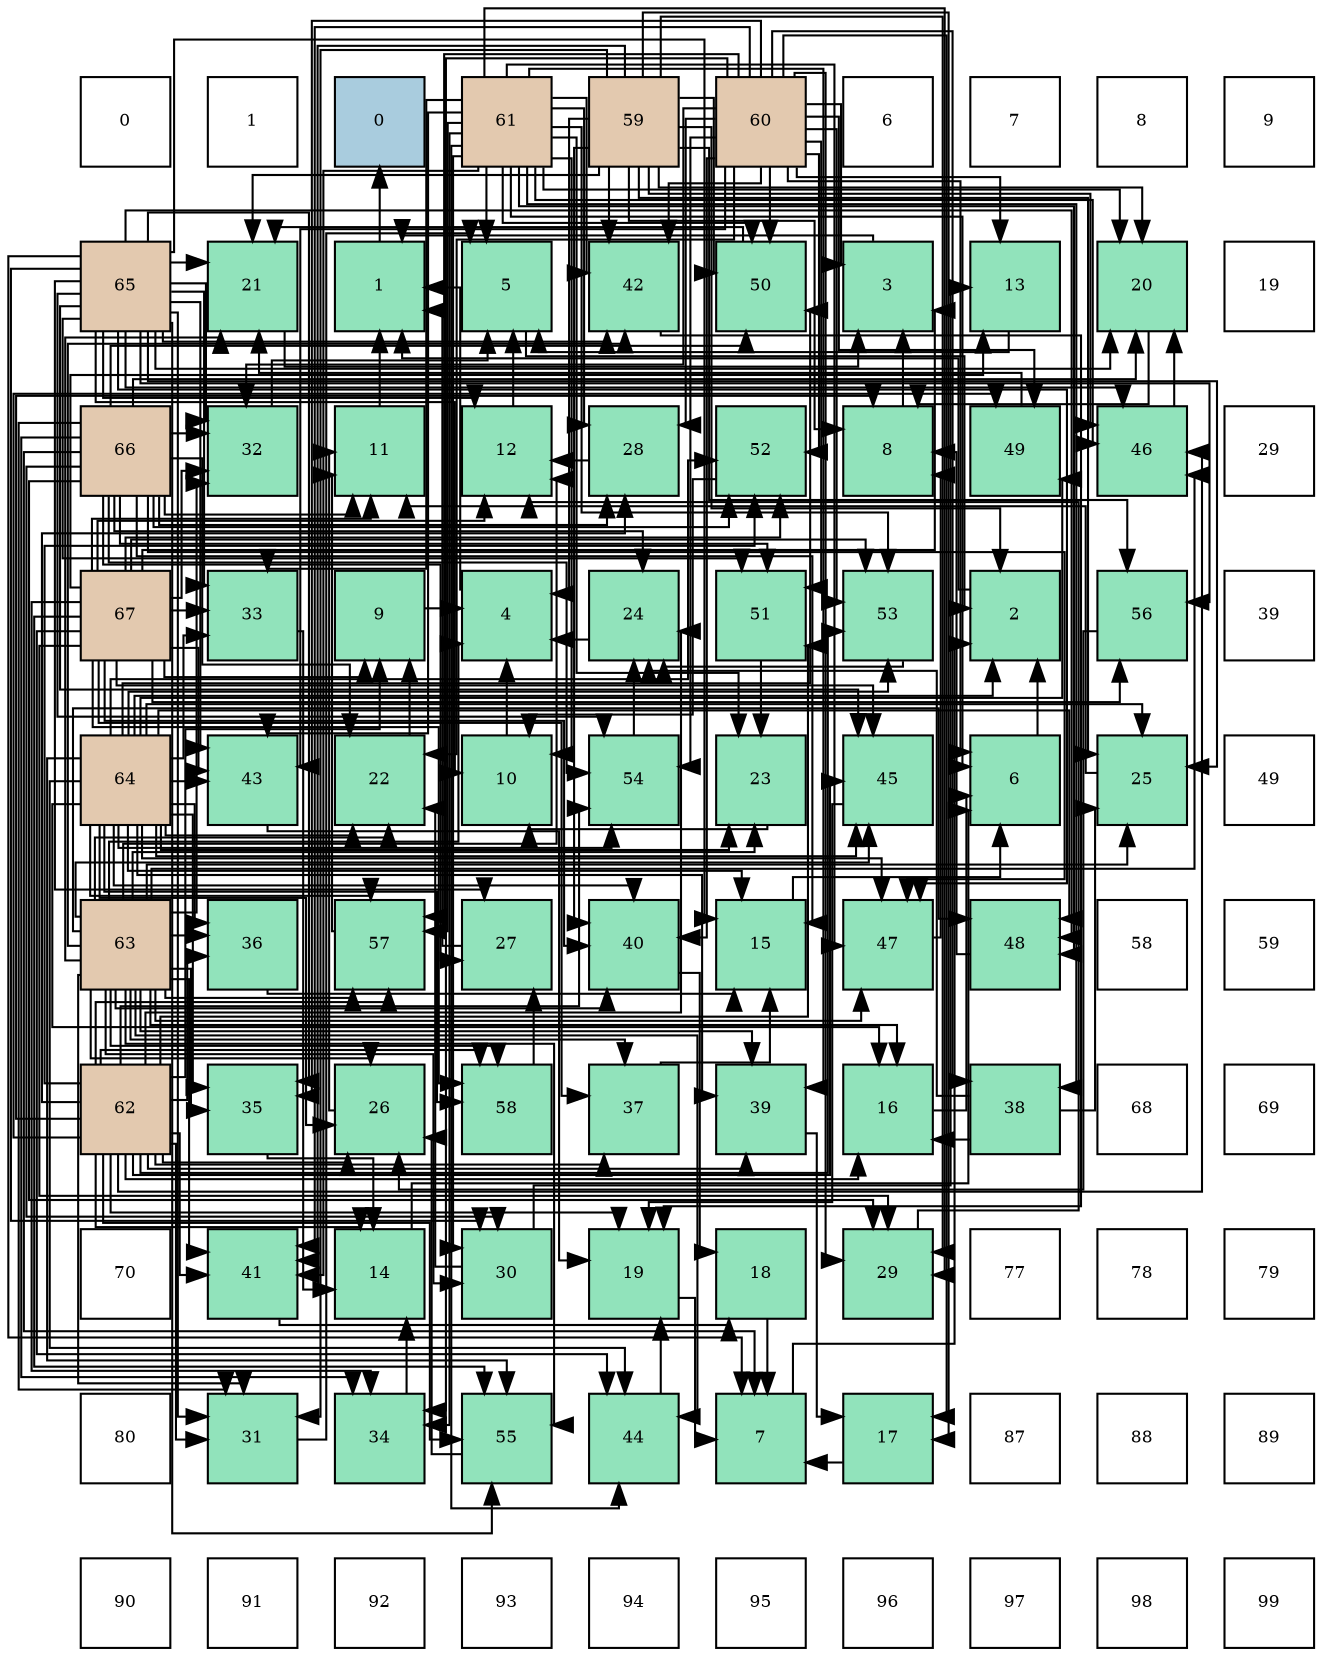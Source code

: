 digraph layout{
 rankdir=TB;
 splines=ortho;
 node [style=filled shape=square fixedsize=true width=0.6];
0[label="0", fontsize=8, fillcolor="#ffffff"];
1[label="1", fontsize=8, fillcolor="#ffffff"];
2[label="0", fontsize=8, fillcolor="#a9ccde"];
3[label="61", fontsize=8, fillcolor="#e3c9af"];
4[label="59", fontsize=8, fillcolor="#e3c9af"];
5[label="60", fontsize=8, fillcolor="#e3c9af"];
6[label="6", fontsize=8, fillcolor="#ffffff"];
7[label="7", fontsize=8, fillcolor="#ffffff"];
8[label="8", fontsize=8, fillcolor="#ffffff"];
9[label="9", fontsize=8, fillcolor="#ffffff"];
10[label="65", fontsize=8, fillcolor="#e3c9af"];
11[label="21", fontsize=8, fillcolor="#91e3bb"];
12[label="1", fontsize=8, fillcolor="#91e3bb"];
13[label="5", fontsize=8, fillcolor="#91e3bb"];
14[label="42", fontsize=8, fillcolor="#91e3bb"];
15[label="50", fontsize=8, fillcolor="#91e3bb"];
16[label="3", fontsize=8, fillcolor="#91e3bb"];
17[label="13", fontsize=8, fillcolor="#91e3bb"];
18[label="20", fontsize=8, fillcolor="#91e3bb"];
19[label="19", fontsize=8, fillcolor="#ffffff"];
20[label="66", fontsize=8, fillcolor="#e3c9af"];
21[label="32", fontsize=8, fillcolor="#91e3bb"];
22[label="11", fontsize=8, fillcolor="#91e3bb"];
23[label="12", fontsize=8, fillcolor="#91e3bb"];
24[label="28", fontsize=8, fillcolor="#91e3bb"];
25[label="52", fontsize=8, fillcolor="#91e3bb"];
26[label="8", fontsize=8, fillcolor="#91e3bb"];
27[label="49", fontsize=8, fillcolor="#91e3bb"];
28[label="46", fontsize=8, fillcolor="#91e3bb"];
29[label="29", fontsize=8, fillcolor="#ffffff"];
30[label="67", fontsize=8, fillcolor="#e3c9af"];
31[label="33", fontsize=8, fillcolor="#91e3bb"];
32[label="9", fontsize=8, fillcolor="#91e3bb"];
33[label="4", fontsize=8, fillcolor="#91e3bb"];
34[label="24", fontsize=8, fillcolor="#91e3bb"];
35[label="51", fontsize=8, fillcolor="#91e3bb"];
36[label="53", fontsize=8, fillcolor="#91e3bb"];
37[label="2", fontsize=8, fillcolor="#91e3bb"];
38[label="56", fontsize=8, fillcolor="#91e3bb"];
39[label="39", fontsize=8, fillcolor="#ffffff"];
40[label="64", fontsize=8, fillcolor="#e3c9af"];
41[label="43", fontsize=8, fillcolor="#91e3bb"];
42[label="22", fontsize=8, fillcolor="#91e3bb"];
43[label="10", fontsize=8, fillcolor="#91e3bb"];
44[label="54", fontsize=8, fillcolor="#91e3bb"];
45[label="23", fontsize=8, fillcolor="#91e3bb"];
46[label="45", fontsize=8, fillcolor="#91e3bb"];
47[label="6", fontsize=8, fillcolor="#91e3bb"];
48[label="25", fontsize=8, fillcolor="#91e3bb"];
49[label="49", fontsize=8, fillcolor="#ffffff"];
50[label="63", fontsize=8, fillcolor="#e3c9af"];
51[label="36", fontsize=8, fillcolor="#91e3bb"];
52[label="57", fontsize=8, fillcolor="#91e3bb"];
53[label="27", fontsize=8, fillcolor="#91e3bb"];
54[label="40", fontsize=8, fillcolor="#91e3bb"];
55[label="15", fontsize=8, fillcolor="#91e3bb"];
56[label="47", fontsize=8, fillcolor="#91e3bb"];
57[label="48", fontsize=8, fillcolor="#91e3bb"];
58[label="58", fontsize=8, fillcolor="#ffffff"];
59[label="59", fontsize=8, fillcolor="#ffffff"];
60[label="62", fontsize=8, fillcolor="#e3c9af"];
61[label="35", fontsize=8, fillcolor="#91e3bb"];
62[label="26", fontsize=8, fillcolor="#91e3bb"];
63[label="58", fontsize=8, fillcolor="#91e3bb"];
64[label="37", fontsize=8, fillcolor="#91e3bb"];
65[label="39", fontsize=8, fillcolor="#91e3bb"];
66[label="16", fontsize=8, fillcolor="#91e3bb"];
67[label="38", fontsize=8, fillcolor="#91e3bb"];
68[label="68", fontsize=8, fillcolor="#ffffff"];
69[label="69", fontsize=8, fillcolor="#ffffff"];
70[label="70", fontsize=8, fillcolor="#ffffff"];
71[label="41", fontsize=8, fillcolor="#91e3bb"];
72[label="14", fontsize=8, fillcolor="#91e3bb"];
73[label="30", fontsize=8, fillcolor="#91e3bb"];
74[label="19", fontsize=8, fillcolor="#91e3bb"];
75[label="18", fontsize=8, fillcolor="#91e3bb"];
76[label="29", fontsize=8, fillcolor="#91e3bb"];
77[label="77", fontsize=8, fillcolor="#ffffff"];
78[label="78", fontsize=8, fillcolor="#ffffff"];
79[label="79", fontsize=8, fillcolor="#ffffff"];
80[label="80", fontsize=8, fillcolor="#ffffff"];
81[label="31", fontsize=8, fillcolor="#91e3bb"];
82[label="34", fontsize=8, fillcolor="#91e3bb"];
83[label="55", fontsize=8, fillcolor="#91e3bb"];
84[label="44", fontsize=8, fillcolor="#91e3bb"];
85[label="7", fontsize=8, fillcolor="#91e3bb"];
86[label="17", fontsize=8, fillcolor="#91e3bb"];
87[label="87", fontsize=8, fillcolor="#ffffff"];
88[label="88", fontsize=8, fillcolor="#ffffff"];
89[label="89", fontsize=8, fillcolor="#ffffff"];
90[label="90", fontsize=8, fillcolor="#ffffff"];
91[label="91", fontsize=8, fillcolor="#ffffff"];
92[label="92", fontsize=8, fillcolor="#ffffff"];
93[label="93", fontsize=8, fillcolor="#ffffff"];
94[label="94", fontsize=8, fillcolor="#ffffff"];
95[label="95", fontsize=8, fillcolor="#ffffff"];
96[label="96", fontsize=8, fillcolor="#ffffff"];
97[label="97", fontsize=8, fillcolor="#ffffff"];
98[label="98", fontsize=8, fillcolor="#ffffff"];
99[label="99", fontsize=8, fillcolor="#ffffff"];
edge [constraint=false, style=vis];12 -> 2;
37 -> 12;
16 -> 12;
33 -> 12;
13 -> 37;
47 -> 37;
85 -> 37;
26 -> 16;
32 -> 33;
43 -> 33;
22 -> 12;
23 -> 13;
17 -> 13;
72 -> 47;
55 -> 47;
66 -> 47;
86 -> 85;
75 -> 85;
74 -> 85;
18 -> 26;
11 -> 16;
42 -> 32;
45 -> 43;
34 -> 33;
48 -> 22;
62 -> 22;
53 -> 12;
24 -> 23;
76 -> 23;
73 -> 17;
73 -> 42;
81 -> 13;
21 -> 13;
31 -> 72;
82 -> 72;
61 -> 72;
51 -> 55;
64 -> 55;
67 -> 66;
67 -> 34;
67 -> 48;
65 -> 86;
54 -> 75;
71 -> 75;
14 -> 74;
41 -> 74;
84 -> 74;
46 -> 74;
28 -> 18;
56 -> 26;
57 -> 26;
27 -> 11;
15 -> 11;
35 -> 45;
25 -> 43;
36 -> 34;
44 -> 34;
83 -> 62;
38 -> 62;
52 -> 22;
63 -> 53;
4 -> 37;
4 -> 33;
4 -> 26;
4 -> 86;
4 -> 18;
4 -> 11;
4 -> 48;
4 -> 76;
4 -> 81;
4 -> 54;
4 -> 71;
4 -> 14;
4 -> 28;
4 -> 15;
4 -> 38;
5 -> 16;
5 -> 47;
5 -> 17;
5 -> 86;
5 -> 42;
5 -> 24;
5 -> 76;
5 -> 21;
5 -> 82;
5 -> 61;
5 -> 67;
5 -> 54;
5 -> 71;
5 -> 14;
5 -> 41;
5 -> 27;
5 -> 15;
5 -> 35;
5 -> 25;
5 -> 36;
5 -> 44;
5 -> 52;
3 -> 13;
3 -> 47;
3 -> 43;
3 -> 18;
3 -> 45;
3 -> 24;
3 -> 76;
3 -> 73;
3 -> 31;
3 -> 82;
3 -> 67;
3 -> 65;
3 -> 71;
3 -> 14;
3 -> 41;
3 -> 84;
3 -> 28;
3 -> 56;
3 -> 57;
3 -> 15;
3 -> 36;
3 -> 52;
60 -> 26;
60 -> 32;
60 -> 72;
60 -> 66;
60 -> 74;
60 -> 34;
60 -> 62;
60 -> 24;
60 -> 81;
60 -> 51;
60 -> 64;
60 -> 65;
60 -> 71;
60 -> 46;
60 -> 28;
60 -> 27;
60 -> 35;
60 -> 25;
60 -> 36;
60 -> 44;
60 -> 83;
60 -> 52;
60 -> 63;
50 -> 33;
50 -> 23;
50 -> 66;
50 -> 11;
50 -> 42;
50 -> 45;
50 -> 48;
50 -> 62;
50 -> 73;
50 -> 81;
50 -> 21;
50 -> 61;
50 -> 51;
50 -> 64;
50 -> 65;
50 -> 54;
50 -> 71;
50 -> 14;
50 -> 84;
50 -> 46;
50 -> 28;
50 -> 56;
50 -> 57;
50 -> 83;
50 -> 52;
50 -> 63;
40 -> 37;
40 -> 55;
40 -> 66;
40 -> 42;
40 -> 45;
40 -> 48;
40 -> 62;
40 -> 31;
40 -> 61;
40 -> 51;
40 -> 65;
40 -> 54;
40 -> 41;
40 -> 84;
40 -> 46;
40 -> 56;
40 -> 57;
40 -> 27;
40 -> 15;
40 -> 25;
40 -> 36;
40 -> 44;
40 -> 83;
40 -> 52;
40 -> 63;
10 -> 85;
10 -> 43;
10 -> 23;
10 -> 55;
10 -> 18;
10 -> 11;
10 -> 48;
10 -> 53;
10 -> 73;
10 -> 81;
10 -> 21;
10 -> 31;
10 -> 61;
10 -> 14;
10 -> 41;
10 -> 46;
10 -> 28;
10 -> 56;
10 -> 57;
10 -> 35;
10 -> 44;
10 -> 83;
10 -> 38;
20 -> 85;
20 -> 22;
20 -> 55;
20 -> 18;
20 -> 42;
20 -> 34;
20 -> 53;
20 -> 24;
20 -> 76;
20 -> 73;
20 -> 81;
20 -> 21;
20 -> 82;
20 -> 56;
20 -> 15;
20 -> 35;
20 -> 25;
20 -> 44;
30 -> 16;
30 -> 32;
30 -> 22;
30 -> 23;
30 -> 17;
30 -> 76;
30 -> 21;
30 -> 31;
30 -> 82;
30 -> 64;
30 -> 54;
30 -> 41;
30 -> 84;
30 -> 46;
30 -> 25;
30 -> 36;
30 -> 83;
30 -> 38;
30 -> 63;
edge [constraint=true, style=invis];
0 -> 10 -> 20 -> 30 -> 40 -> 50 -> 60 -> 70 -> 80 -> 90;
1 -> 11 -> 21 -> 31 -> 41 -> 51 -> 61 -> 71 -> 81 -> 91;
2 -> 12 -> 22 -> 32 -> 42 -> 52 -> 62 -> 72 -> 82 -> 92;
3 -> 13 -> 23 -> 33 -> 43 -> 53 -> 63 -> 73 -> 83 -> 93;
4 -> 14 -> 24 -> 34 -> 44 -> 54 -> 64 -> 74 -> 84 -> 94;
5 -> 15 -> 25 -> 35 -> 45 -> 55 -> 65 -> 75 -> 85 -> 95;
6 -> 16 -> 26 -> 36 -> 46 -> 56 -> 66 -> 76 -> 86 -> 96;
7 -> 17 -> 27 -> 37 -> 47 -> 57 -> 67 -> 77 -> 87 -> 97;
8 -> 18 -> 28 -> 38 -> 48 -> 58 -> 68 -> 78 -> 88 -> 98;
9 -> 19 -> 29 -> 39 -> 49 -> 59 -> 69 -> 79 -> 89 -> 99;
rank = same {0 -> 1 -> 2 -> 3 -> 4 -> 5 -> 6 -> 7 -> 8 -> 9};
rank = same {10 -> 11 -> 12 -> 13 -> 14 -> 15 -> 16 -> 17 -> 18 -> 19};
rank = same {20 -> 21 -> 22 -> 23 -> 24 -> 25 -> 26 -> 27 -> 28 -> 29};
rank = same {30 -> 31 -> 32 -> 33 -> 34 -> 35 -> 36 -> 37 -> 38 -> 39};
rank = same {40 -> 41 -> 42 -> 43 -> 44 -> 45 -> 46 -> 47 -> 48 -> 49};
rank = same {50 -> 51 -> 52 -> 53 -> 54 -> 55 -> 56 -> 57 -> 58 -> 59};
rank = same {60 -> 61 -> 62 -> 63 -> 64 -> 65 -> 66 -> 67 -> 68 -> 69};
rank = same {70 -> 71 -> 72 -> 73 -> 74 -> 75 -> 76 -> 77 -> 78 -> 79};
rank = same {80 -> 81 -> 82 -> 83 -> 84 -> 85 -> 86 -> 87 -> 88 -> 89};
rank = same {90 -> 91 -> 92 -> 93 -> 94 -> 95 -> 96 -> 97 -> 98 -> 99};
}